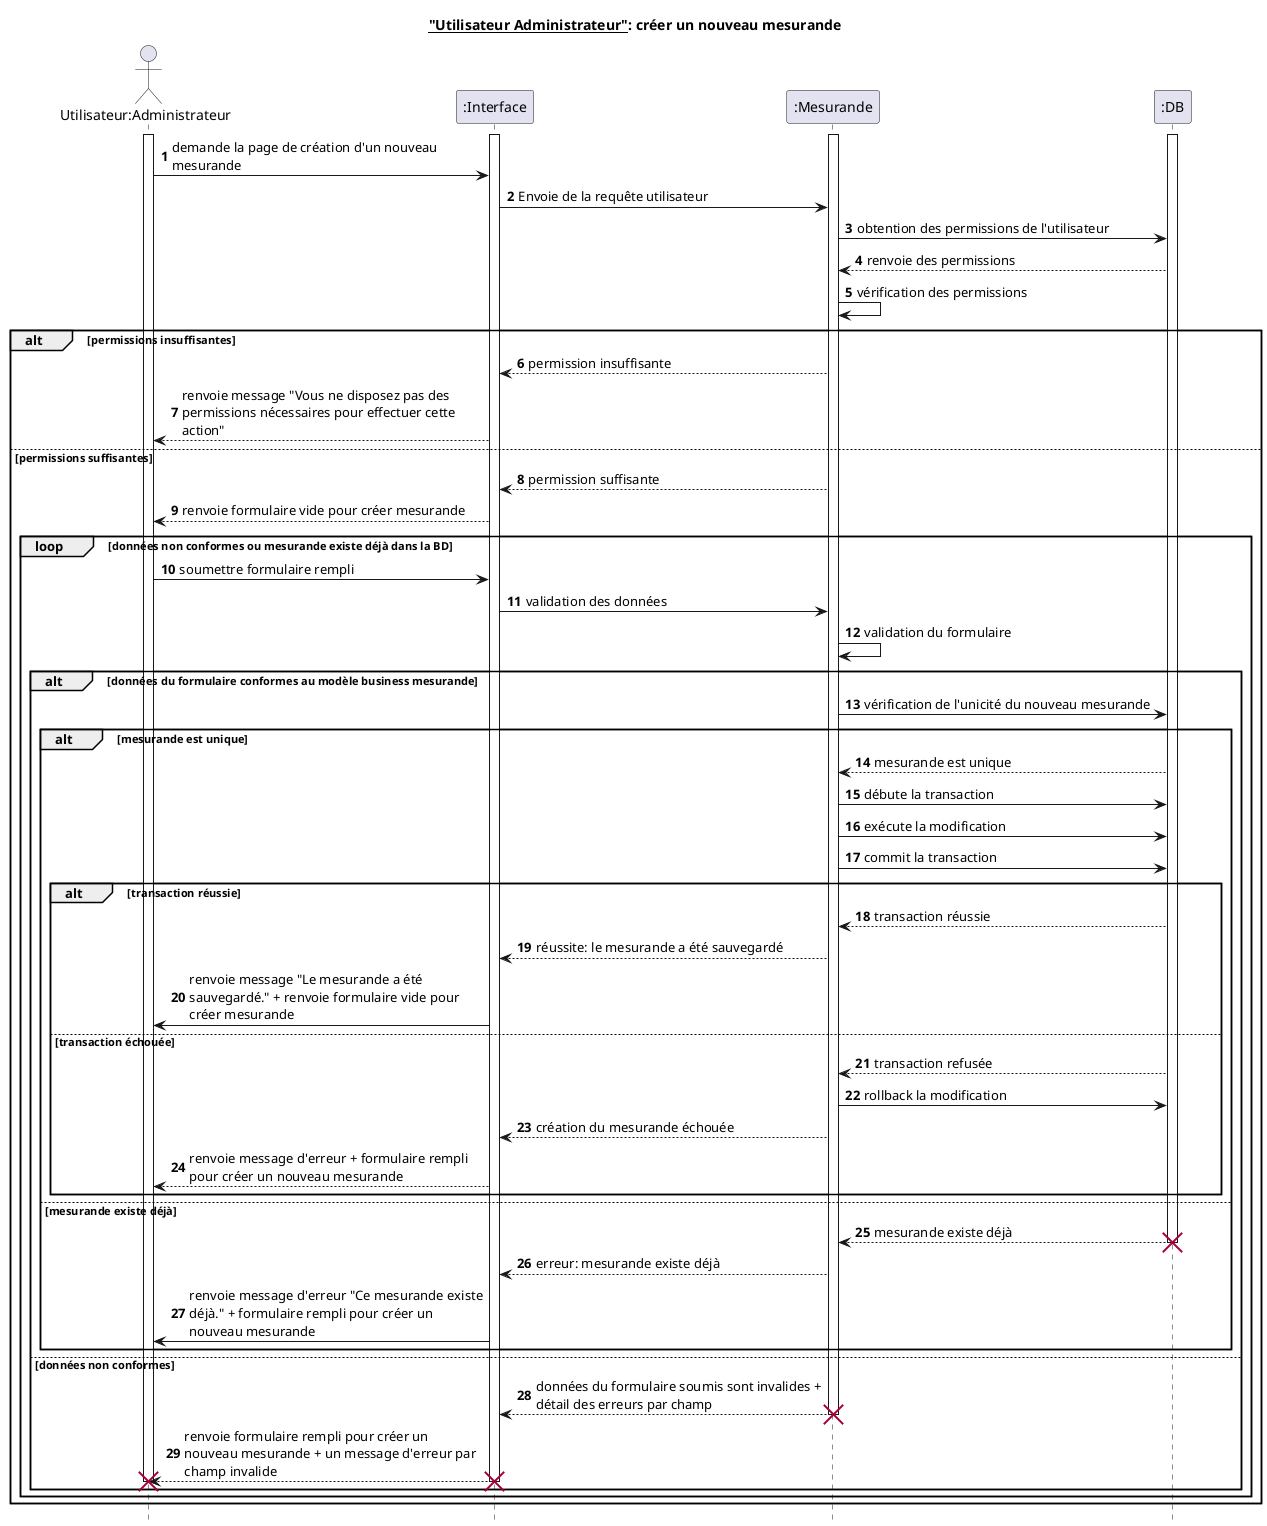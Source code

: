 'Consulter mesurande
     @startuml
          skinparam ParticipantPadding 20
          skinparam responseMessageBelowArrow true
          skinparam maxMessageSize 300
          '!theme spacelab
          hide footbox
          autonumber

          actor "Utilisateur:Administrateur" as user
          participant ":Interface" as interf
          participant ":Mesurande" as system
          participant ":DB" as db
          title __"Utilisateur Administrateur"__: consulter un  mesurande
          activate user
                  activate interf
                          activate system
                                  activate db
                                          user -> interf : demande la page de consultation d'un  mesurande
                                          interf -> system : Envoie de la requête utilisateur
                                          system -> db : obtention des permissions de l'utilisateur
                                          db --> system : renvoie des permissions
                                          system -> system : vérification des permissions
                                          alt permissions insuffisantes
                                                  system --> interf: permission insuffisante
                                                  interf --> user: renvoie message "Vous ne disposez pas des permissions nécessaires pour effectuer cette action"
                                          else permissions suffisantes
                                                  system --> interf: permission suffisante
                                                  interf --> user : renvoie formulaire  pour consulter mesurande
                                                  loop données non conformes ou mesurande n'existe pas dans la BD
                                                          user -> interf:  soumettre formulaire
                                                          interf -> system:  validation des données
                                                          system -> system: validation du formulaire
                                                          alt données du formulaire conformes au modèle business mesurande
                                                                  system->db: vérification de l'existence préalable du  mesurande
                                                                  alt mesurande existe
                                                                          db-->system: mesurande existe


                                                                                  system-->interf: réussite: le mesurande a été trouvé
                                                                                  interf -> user: renvoie message "Le mesurande a été trouvé." + renvoie les détails du mesurande

                                                                  else mesurande n'existe pas
                                                                          db-->system: mesurande n'existe pas
                                                                  deactivate db
                                                                  destroy db
                                                                  system-->interf: erreur: mesurande n'existe pas
                                                                  interf -> user: renvoie message d'erreur "Ce mesurande n'existe pas." + formulaire pour consulter mesurande
                                                          end
                                                  else données non conformes
                                                          system-->interf: données du formulaire soumis sont invalides + détail des erreurs par champ
                                                  deactivate system
                                                  destroy system
                                                  interf --> user:  renvoie formulaire rempli pour éditer un  mesurande + un message d'erreur par champ invalide
                                          deactivate user
                                          destroy user
                                  deactivate interf
                                  destroy interf
                          end
                  end
          end
          @enduml


'Créer mesurande
@startuml
     skinparam ParticipantPadding 20
     skinparam responseMessageBelowArrow true
     skinparam maxMessageSize 300
     '!theme spacelab
     hide footbox
     autonumber

     actor "Utilisateur:Administrateur" as user
     participant ":Interface" as interf
     participant ":Mesurande" as system
     participant ":DB" as db
     title __"Utilisateur Administrateur"__: créer un nouveau mesurande
     activate user
             activate interf
                     activate system
                             activate db
                                     user -> interf : demande la page de création d'un nouveau mesurande
                                     interf -> system : Envoie de la requête utilisateur
                                     system -> db : obtention des permissions de l'utilisateur
                                     db --> system : renvoie des permissions
                                     system -> system : vérification des permissions
                                     alt permissions insuffisantes
                                             system --> interf: permission insuffisante
                                             interf --> user: renvoie message "Vous ne disposez pas des permissions nécessaires pour effectuer cette action"
                                     else permissions suffisantes
                                             system --> interf: permission suffisante
                                             interf --> user : renvoie formulaire vide pour créer mesurande
                                             loop données non conformes ou mesurande existe déjà dans la BD
                                                     user -> interf:  soumettre formulaire rempli
                                                     interf -> system:  validation des données
                                                     system -> system: validation du formulaire
                                                     alt données du formulaire conformes au modèle business mesurande
                                                             system->db: vérification de l'unicité du nouveau mesurande
                                                             alt mesurande est unique
                                                                     db-->system: mesurande est unique
                                                                     system->db: débute la transaction
                                                                     system->db: exécute la modification
                                                                     system->db: commit la transaction
                                                                     alt transaction réussie
                                                                             db-->system: transaction réussie
                                                                             system-->interf: réussite: le mesurande a été sauvegardé
                                                                             interf -> user: renvoie message "Le mesurande a été sauvegardé." + renvoie formulaire vide pour créer mesurande
                                                                     else transaction échouée
                                                                             db-->system: transaction refusée
                                                                             system->db: rollback la modification
                                                                             system-->interf: création du mesurande échouée
                                                                             interf-->user: renvoie message d'erreur + formulaire rempli pour créer un nouveau mesurande
                                                                     end
                                                             else mesurande existe déjà
                                                                     db-->system: mesurande existe déjà
                                                             deactivate db
                                                             destroy db
                                                             system-->interf: erreur: mesurande existe déjà
                                                             interf -> user: renvoie message d'erreur "Ce mesurande existe déjà." + formulaire rempli pour créer un nouveau mesurande
                                                     end
                                             else données non conformes
                                                     system-->interf: données du formulaire soumis sont invalides + détail des erreurs par champ
                                             deactivate system
                                             destroy system
                                             interf --> user:  renvoie formulaire rempli pour créer un nouveau mesurande + un message d'erreur par champ invalide
                                     deactivate user
                                     destroy user
                             deactivate interf
                             destroy interf
                     end
             end
     end
     @enduml

     'Éditer mesurande
     @startuml
          skinparam ParticipantPadding 20
          skinparam responseMessageBelowArrow true
          skinparam maxMessageSize 300
          '!theme spacelab
          hide footbox
          autonumber

          actor "Utilisateur:Administrateur" as user
          participant ":Interface" as interf
          participant ":Mesurande" as system
          participant ":DB" as db
          title __"Utilisateur Administrateur"__: éditer un  mesurande
          activate user
                  activate interf
                          activate system
                                  activate db
                                          user -> interf : demande la page d'édition d'un  mesurande
                                          interf -> system : Envoie de la requête utilisateur
                                          system -> db : obtention des permissions de l'utilisateur
                                          db --> system : renvoie des permissions
                                          system -> system : vérification des permissions
                                          alt permissions insuffisantes
                                                  system --> interf: permission insuffisante
                                                  interf --> user: renvoie message "Vous ne disposez pas des permissions nécessaires pour effectuer cette action"
                                          else permissions suffisantes
                                                  system --> interf: permission suffisante
                                                  interf --> user : renvoie formulaire  pour éditer mesurande
                                                  loop données non conformes ou mesurande n'existe pas dans la BD
                                                          user -> interf:  soumettre formulaire rempli
                                                          interf -> system:  validation des données
                                                          system -> system: validation du formulaire
                                                          alt données du formulaire conformes au modèle business mesurande
                                                                  system->db: vérification de l'existence préalable du  mesurande
                                                                  alt mesurande existe
                                                                          db-->system: mesurande existe
                                                                          system->db: débute la transaction
                                                                          system->db: exécute la modification
                                                                          system->db: commit la transaction
                                                                          alt transaction réussie
                                                                                  db-->system: transaction réussie
                                                                                  system-->interf: réussite: le mesurande a été sauvegardé
                                                                                  interf -> user: renvoie message "Le mesurande a été sauvegardé." + renvoie formulaire  pour éditer mesurande
                                                                          else transaction échouée
                                                                                  db-->system: transaction refusée
                                                                                  system->db: rollback la modification
                                                                                  system-->interf: édition du mesurande échouée
                                                                                  interf-->user: renvoie message d'erreur + formulaire rempli pour éditer un  mesurande
                                                                          end
                                                                  else mesurande n'existe pas
                                                                          db-->system: mesurande n'existe pas
                                                                  deactivate db
                                                                  destroy db
                                                                  system-->interf: erreur: mesurande n'existe pas
                                                                  interf -> user: renvoie message d'erreur "Ce mesurande n'existe pas." + formulaire rempli pour éditer un  mesurande
                                                          end
                                                  else données non conformes
                                                          system-->interf: données du formulaire soumis sont invalides + détail des erreurs par champ
                                                  deactivate system
                                                  destroy system
                                                  interf --> user:  renvoie formulaire rempli pour éditer un  mesurande + un message d'erreur par champ invalide
                                          deactivate user
                                          destroy user
                                  deactivate interf
                                  destroy interf
                          end
                  end
          end
          @enduml


          'Supprimer mesurande
               @startuml
                    skinparam ParticipantPadding 20
                    skinparam responseMessageBelowArrow true
                    skinparam maxMessageSize 300
                    '!theme spacelab
                    hide footbox
                    autonumber

                    actor "Utilisateur:Administrateur" as user
                    participant ":Interface" as interf
                    participant ":Mesurande" as system
                    participant ":DB" as db
                    title __"Utilisateur Administrateur"__: supprimer un  mesurande
                    activate user
                            activate interf
                                    activate system
                                            activate db
                                                    user -> interf : demande la page de suppression d'un  mesurande
                                                    interf -> system : Envoie de la requête utilisateur
                                                    system -> db : obtention des permissions de l'utilisateur
                                                    db --> system : renvoie des permissions
                                                    system -> system : vérification des permissions
                                                    alt permissions insuffisantes
                                                            system --> interf: permission insuffisante
                                                            interf --> user: renvoie message "Vous ne disposez pas des permissions nécessaires pour effectuer cette action"
                                                    else permissions suffisantes
                                                            system --> interf: permission suffisante
                                                            interf --> user : renvoie formulaire  pour supprimer mesurande
                                                            loop données non conformes ou mesurande n'existe pas dans la BD
                                                                    user -> interf:  soumettre formulaire rempli
                                                                    interf -> system:  validation des données
                                                                    system -> system: validation du formulaire
                                                                    alt données du formulaire conformes au modèle business mesurande
                                                                            system->db: vérification de l'existence préalable du  mesurande
                                                                            alt mesurande existe
                                                                                    db-->system: mesurande existe
                                                                                    system->db: débute la transaction
                                                                                    system->db: exécute la modification
                                                                                    system->db: commit la transaction
                                                                                    alt transaction réussie
                                                                                            db-->system: transaction réussie
                                                                                            system-->interf: réussite: le mesurande a été supprimé
                                                                                            interf -> user: renvoie message "Le mesurande a été supprimé." + renvoie formulaire  pour supprimer mesurande
                                                                                    else transaction échouée
                                                                                            db-->system: transaction refusée
                                                                                            system->db: rollback la modification
                                                                                            system-->interf: suppression du mesurande échouée
                                                                                            interf-->user: renvoie message d'erreur + formulaire rempli pour supprimer un  mesurande
                                                                                    end
                                                                            else mesurande n'existe pas
                                                                                    db-->system: mesurande n'existe pas
                                                                            deactivate db
                                                                            destroy db
                                                                            system-->interf: erreur: mesurande n'existe pas
                                                                            interf -> user: renvoie message d'erreur "Ce mesurande n'existe pas." + formulaire rempli pour supprimer un  mesurande
                                                                    end
                                                            else données non conformes
                                                                    system-->interf: données du formulaire soumis sont invalides + détail des erreurs par champ
                                                            deactivate system
                                                            destroy system
                                                            interf --> user:  renvoie formulaire rempli pour supprimer un  mesurande + un message d'erreur par champ invalide
                                                    deactivate user
                                                    destroy user
                                            deactivate interf
                                            destroy interf
                                    end
                            end
                    end
                    @enduml
